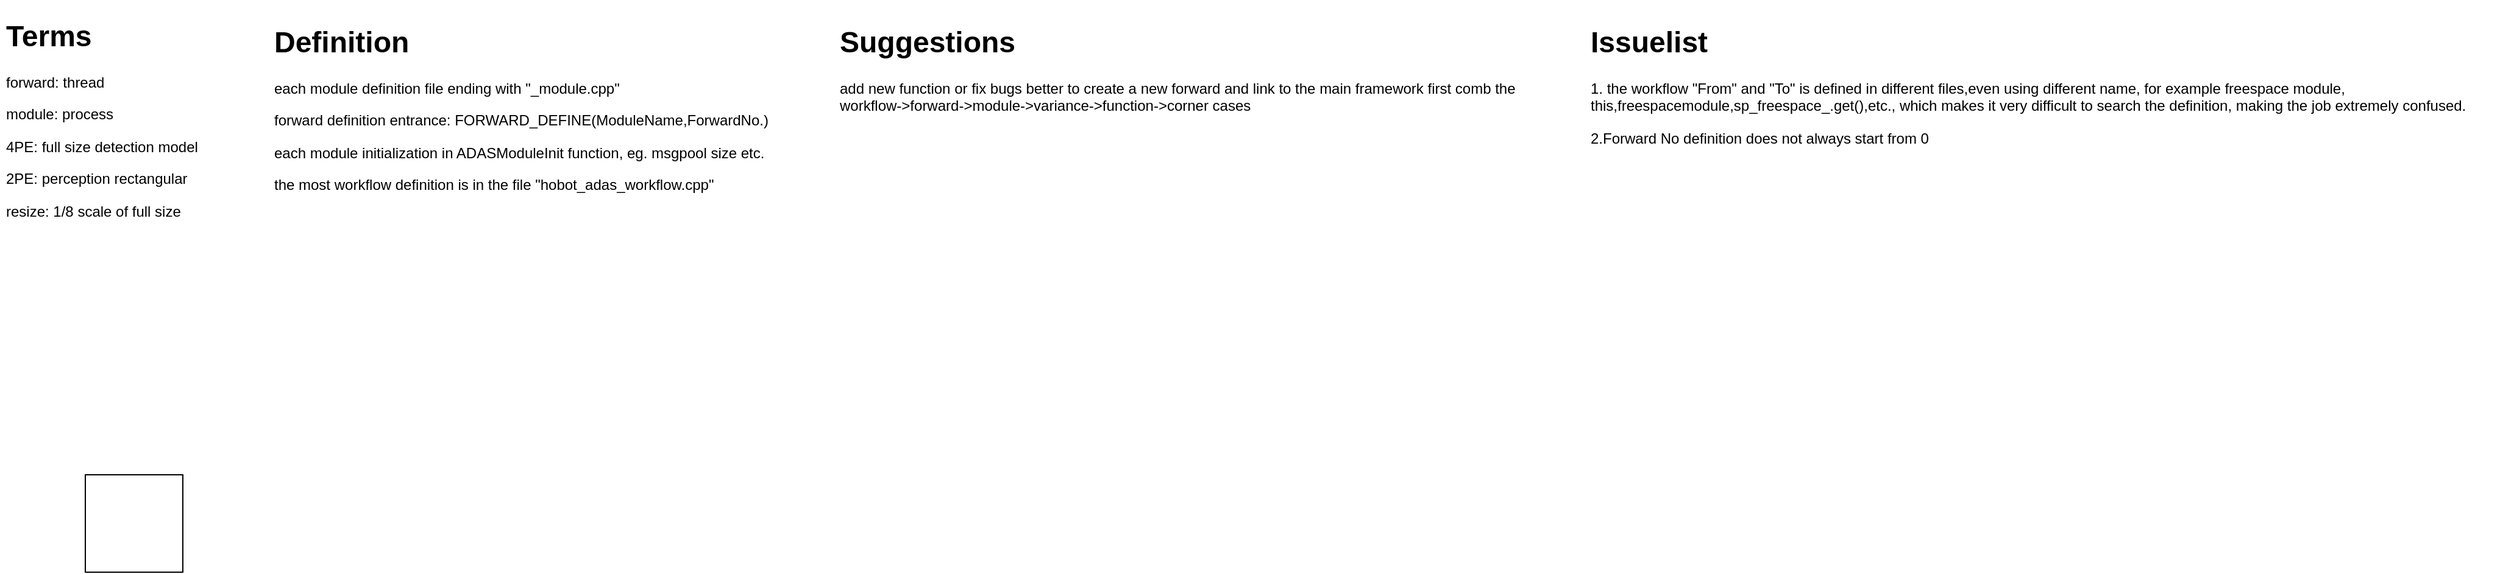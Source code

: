 <mxfile version="21.1.8" type="github">
  <diagram name="第 1 页" id="JNbYGIVMD-ZtWVQabCgr">
    <mxGraphModel dx="2027" dy="1148" grid="1" gridSize="10" guides="1" tooltips="1" connect="1" arrows="1" fold="1" page="1" pageScale="1" pageWidth="827" pageHeight="1169" math="0" shadow="0">
      <root>
        <mxCell id="0" />
        <mxCell id="1" parent="0" />
        <mxCell id="wYlKqQrf3RQWFzW5OBA8-1" value="" style="whiteSpace=wrap;html=1;aspect=fixed;" parent="1" vertex="1">
          <mxGeometry x="90" y="390" width="80" height="80" as="geometry" />
        </mxCell>
        <mxCell id="wYlKqQrf3RQWFzW5OBA8-2" value="&lt;h1&gt;Terms&lt;/h1&gt;&lt;p&gt;forward: thread&lt;/p&gt;&lt;p&gt;module: process&lt;/p&gt;&lt;p&gt;4PE: full size detection model&lt;/p&gt;&lt;p&gt;2PE: perception rectangular&lt;/p&gt;&lt;p&gt;resize: 1/8 scale of full size&lt;/p&gt;&lt;p&gt;crop: roi of the full size, most areas of full size based on fixed rules&lt;/p&gt;" style="text;html=1;strokeColor=none;fillColor=none;spacing=5;spacingTop=-20;whiteSpace=wrap;overflow=hidden;rounded=0;" parent="1" vertex="1">
          <mxGeometry x="20" y="10" width="250" height="180" as="geometry" />
        </mxCell>
        <mxCell id="5hBBgSiS0i060Lc06q17-1" value="&lt;h1&gt;Definition&lt;/h1&gt;&lt;p&gt;each module definition file ending with &quot;_module.cpp&quot;&lt;/p&gt;&lt;p&gt;forward definition entrance: FORWARD_DEFINE(ModuleName,ForwardNo.)&lt;/p&gt;&lt;p&gt;each module initialization in ADASModuleInit function, eg. msgpool size etc.&lt;/p&gt;&lt;p&gt;the most workflow definition is in the file &quot;hobot_adas_workflow.cpp&quot;&lt;/p&gt;" style="text;html=1;strokeColor=none;fillColor=none;spacing=5;spacingTop=-20;whiteSpace=wrap;overflow=hidden;rounded=0;" vertex="1" parent="1">
          <mxGeometry x="240" y="15" width="440" height="170" as="geometry" />
        </mxCell>
        <mxCell id="5hBBgSiS0i060Lc06q17-2" value="&lt;h1&gt;Suggestions&lt;/h1&gt;&lt;div&gt;add new function or fix bugs better to create a new forward and link to the main framework first comb the workflow-&amp;gt;forward-&amp;gt;module-&amp;gt;variance-&amp;gt;function-&amp;gt;corner cases&lt;/div&gt;&lt;p&gt;&lt;br&gt;&lt;/p&gt;" style="text;html=1;strokeColor=none;fillColor=none;spacing=5;spacingTop=-20;whiteSpace=wrap;overflow=hidden;rounded=0;" vertex="1" parent="1">
          <mxGeometry x="704" y="15" width="566" height="120" as="geometry" />
        </mxCell>
        <mxCell id="5hBBgSiS0i060Lc06q17-3" value="&lt;h1&gt;Issuelist&lt;/h1&gt;&lt;p&gt;1. the workflow &quot;From&quot; and &quot;To&quot; is defined in different files,even using different name, for example freespace module, this,freespacemodule,sp_freespace_.get(),etc., which makes it very difficult to search the definition, making the job extremely confused.&lt;/p&gt;&lt;p&gt;2.Forward No definition does not always start from 0&lt;/p&gt;" style="text;html=1;strokeColor=none;fillColor=none;spacing=5;spacingTop=-20;whiteSpace=wrap;overflow=hidden;rounded=0;" vertex="1" parent="1">
          <mxGeometry x="1320" y="15" width="750" height="120" as="geometry" />
        </mxCell>
      </root>
    </mxGraphModel>
  </diagram>
</mxfile>
